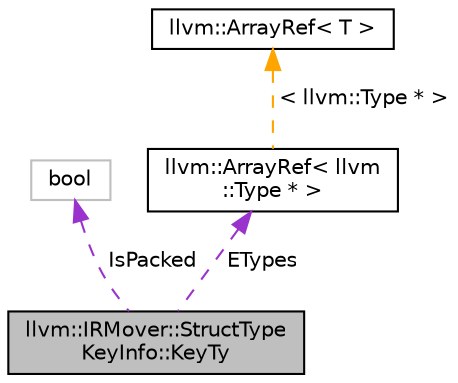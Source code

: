 digraph "llvm::IRMover::StructTypeKeyInfo::KeyTy"
{
 // LATEX_PDF_SIZE
  bgcolor="transparent";
  edge [fontname="Helvetica",fontsize="10",labelfontname="Helvetica",labelfontsize="10"];
  node [fontname="Helvetica",fontsize="10",shape=record];
  Node1 [label="llvm::IRMover::StructType\lKeyInfo::KeyTy",height=0.2,width=0.4,color="black", fillcolor="grey75", style="filled", fontcolor="black",tooltip=" "];
  Node2 -> Node1 [dir="back",color="darkorchid3",fontsize="10",style="dashed",label=" IsPacked" ,fontname="Helvetica"];
  Node2 [label="bool",height=0.2,width=0.4,color="grey75",tooltip=" "];
  Node3 -> Node1 [dir="back",color="darkorchid3",fontsize="10",style="dashed",label=" ETypes" ,fontname="Helvetica"];
  Node3 [label="llvm::ArrayRef\< llvm\l::Type * \>",height=0.2,width=0.4,color="black",URL="$classllvm_1_1ArrayRef.html",tooltip=" "];
  Node4 -> Node3 [dir="back",color="orange",fontsize="10",style="dashed",label=" \< llvm::Type * \>" ,fontname="Helvetica"];
  Node4 [label="llvm::ArrayRef\< T \>",height=0.2,width=0.4,color="black",URL="$classllvm_1_1ArrayRef.html",tooltip="ArrayRef - Represent a constant reference to an array (0 or more elements consecutively in memory),..."];
}
